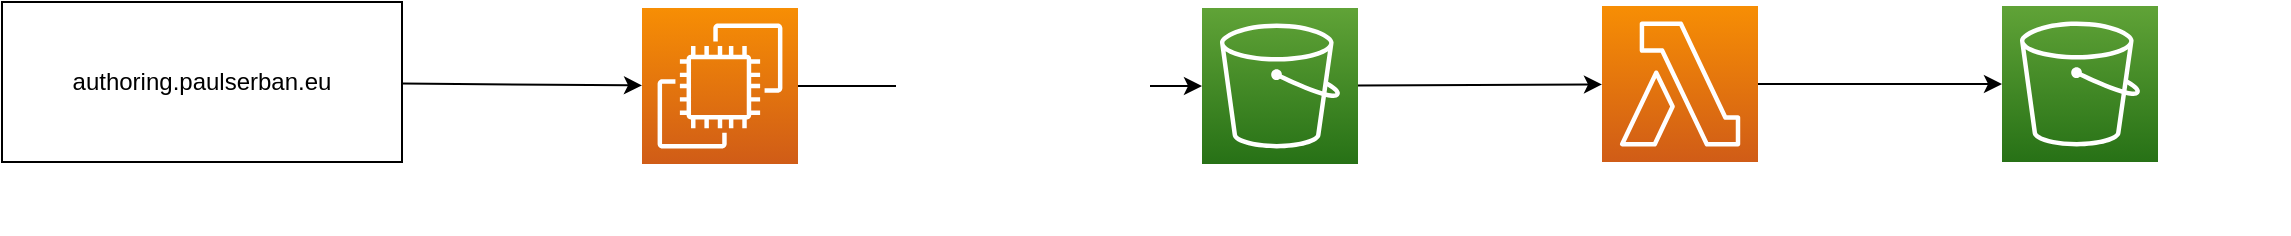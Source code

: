 <mxfile>
    <diagram id="swNirw65xcG5IJ-yCZWY" name="Page-1">
        <mxGraphModel dx="1998" dy="1004" grid="1" gridSize="10" guides="1" tooltips="1" connect="1" arrows="1" fold="1" page="1" pageScale="1" pageWidth="1169" pageHeight="827" math="0" shadow="0">
            <root>
                <mxCell id="0"/>
                <mxCell id="1" parent="0"/>
                <mxCell id="4" style="edgeStyle=none;html=1;" edge="1" parent="1" source="2" target="3">
                    <mxGeometry relative="1" as="geometry"/>
                </mxCell>
                <mxCell id="2" value="authoring.paulserban.eu" style="whiteSpace=wrap;html=1;" vertex="1" parent="1">
                    <mxGeometry x="30" y="280" width="200" height="80" as="geometry"/>
                </mxCell>
                <mxCell id="6" style="edgeStyle=none;html=1;fontColor=#FFFFFF;" edge="1" parent="1" source="3" target="5">
                    <mxGeometry relative="1" as="geometry"/>
                </mxCell>
                <mxCell id="7" value="GET/POST/PUT/DELETE &lt;br&gt;&amp;lt;media-type&amp;gt;/&amp;lt;path&amp;gt;" style="edgeLabel;html=1;align=left;verticalAlign=middle;resizable=0;points=[];fontColor=#FFFFFF;" vertex="1" connectable="0" parent="6">
                    <mxGeometry x="-0.151" relative="1" as="geometry">
                        <mxPoint x="-39" as="offset"/>
                    </mxGeometry>
                </mxCell>
                <mxCell id="3" value="Node.js" style="sketch=0;points=[[0,0,0],[0.25,0,0],[0.5,0,0],[0.75,0,0],[1,0,0],[0,1,0],[0.25,1,0],[0.5,1,0],[0.75,1,0],[1,1,0],[0,0.25,0],[0,0.5,0],[0,0.75,0],[1,0.25,0],[1,0.5,0],[1,0.75,0]];outlineConnect=0;fontColor=#FFFFFF;gradientColor=#F78E04;gradientDirection=north;fillColor=#D05C17;strokeColor=#ffffff;dashed=0;verticalLabelPosition=bottom;verticalAlign=top;align=center;html=1;fontSize=12;fontStyle=0;aspect=fixed;shape=mxgraph.aws4.resourceIcon;resIcon=mxgraph.aws4.ec2;" vertex="1" parent="1">
                    <mxGeometry x="350" y="283" width="78" height="78" as="geometry"/>
                </mxCell>
                <mxCell id="9" style="edgeStyle=none;html=1;fontColor=#FFFFFF;" edge="1" parent="1" source="5" target="8">
                    <mxGeometry relative="1" as="geometry"/>
                </mxCell>
                <mxCell id="5" value="content-media.paulserban.eu" style="sketch=0;points=[[0,0,0],[0.25,0,0],[0.5,0,0],[0.75,0,0],[1,0,0],[0,1,0],[0.25,1,0],[0.5,1,0],[0.75,1,0],[1,1,0],[0,0.25,0],[0,0.5,0],[0,0.75,0],[1,0.25,0],[1,0.5,0],[1,0.75,0]];outlineConnect=0;fontColor=#FFFFFF;gradientColor=#60A337;gradientDirection=north;fillColor=#277116;strokeColor=#ffffff;dashed=0;verticalLabelPosition=bottom;verticalAlign=top;align=center;html=1;fontSize=12;fontStyle=0;aspect=fixed;shape=mxgraph.aws4.resourceIcon;resIcon=mxgraph.aws4.s3;" vertex="1" parent="1">
                    <mxGeometry x="630" y="283" width="78" height="78" as="geometry"/>
                </mxCell>
                <mxCell id="12" style="edgeStyle=none;html=1;fontColor=#FFFFFF;" edge="1" parent="1" source="8" target="11">
                    <mxGeometry relative="1" as="geometry"/>
                </mxCell>
                <mxCell id="8" value="Cron Backup&lt;br&gt;every week" style="sketch=0;points=[[0,0,0],[0.25,0,0],[0.5,0,0],[0.75,0,0],[1,0,0],[0,1,0],[0.25,1,0],[0.5,1,0],[0.75,1,0],[1,1,0],[0,0.25,0],[0,0.5,0],[0,0.75,0],[1,0.25,0],[1,0.5,0],[1,0.75,0]];outlineConnect=0;fontColor=#FFFFFF;gradientColor=#F78E04;gradientDirection=north;fillColor=#D05C17;strokeColor=#ffffff;dashed=0;verticalLabelPosition=bottom;verticalAlign=top;align=center;html=1;fontSize=12;fontStyle=0;aspect=fixed;shape=mxgraph.aws4.resourceIcon;resIcon=mxgraph.aws4.lambda;labelBorderColor=none;" vertex="1" parent="1">
                    <mxGeometry x="830" y="282" width="78" height="78" as="geometry"/>
                </mxCell>
                <mxCell id="11" value="BACKUP-content-media.paulserban.eu" style="sketch=0;points=[[0,0,0],[0.25,0,0],[0.5,0,0],[0.75,0,0],[1,0,0],[0,1,0],[0.25,1,0],[0.5,1,0],[0.75,1,0],[1,1,0],[0,0.25,0],[0,0.5,0],[0,0.75,0],[1,0.25,0],[1,0.5,0],[1,0.75,0]];outlineConnect=0;fontColor=#FFFFFF;gradientColor=#60A337;gradientDirection=north;fillColor=#277116;strokeColor=#ffffff;dashed=0;verticalLabelPosition=bottom;verticalAlign=top;align=center;html=1;fontSize=12;fontStyle=0;aspect=fixed;shape=mxgraph.aws4.resourceIcon;resIcon=mxgraph.aws4.s3;" vertex="1" parent="1">
                    <mxGeometry x="1030" y="282" width="78" height="78" as="geometry"/>
                </mxCell>
            </root>
        </mxGraphModel>
    </diagram>
</mxfile>